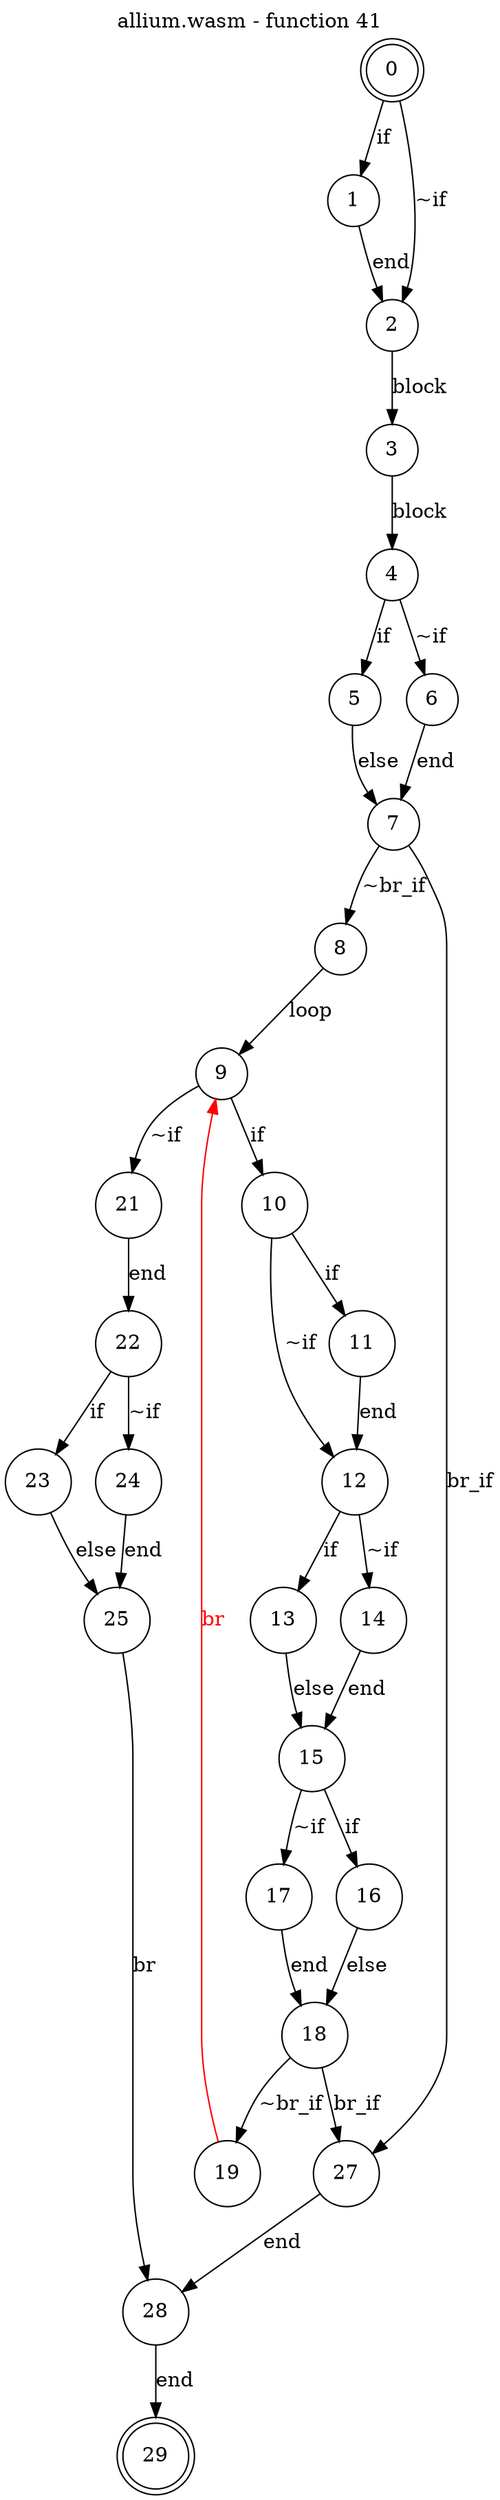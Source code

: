 digraph finite_state_machine {
    label = "allium.wasm - function 41"
    labelloc =  t
    labelfontsize = 16
    labelfontcolor = black
    labelfontname = "Helvetica"
    node [shape = doublecircle]; 0 29;
    node [shape = circle];
    0 -> 1[label="if"];
    0 -> 2[label="~if"];
    1 -> 2[label="end"];
    2 -> 3[label="block"];
    3 -> 4[label="block"];
    4 -> 5[label="if"];
    4 -> 6[label="~if"];
    5 -> 7[label="else"];
    6 -> 7[label="end"];
    7 -> 8[label="~br_if"];
    7 -> 27[label="br_if"];
    8 -> 9[label="loop"];
    9 -> 10[label="if"];
    9 -> 21[label="~if"];
    10 -> 11[label="if"];
    10 -> 12[label="~if"];
    11 -> 12[label="end"];
    12 -> 13[label="if"];
    12 -> 14[label="~if"];
    13 -> 15[label="else"];
    14 -> 15[label="end"];
    15 -> 16[label="if"];
    15 -> 17[label="~if"];
    16 -> 18[label="else"];
    17 -> 18[label="end"];
    18 -> 19[label="~br_if"];
    18 -> 27[label="br_if"];
    19 -> 9[color="red" fontcolor="red" label="br"];
    21 -> 22[label="end"];
    22 -> 23[label="if"];
    22 -> 24[label="~if"];
    23 -> 25[label="else"];
    24 -> 25[label="end"];
    25 -> 28[label="br"];
    27 -> 28[label="end"];
    28 -> 29[label="end"];
}
